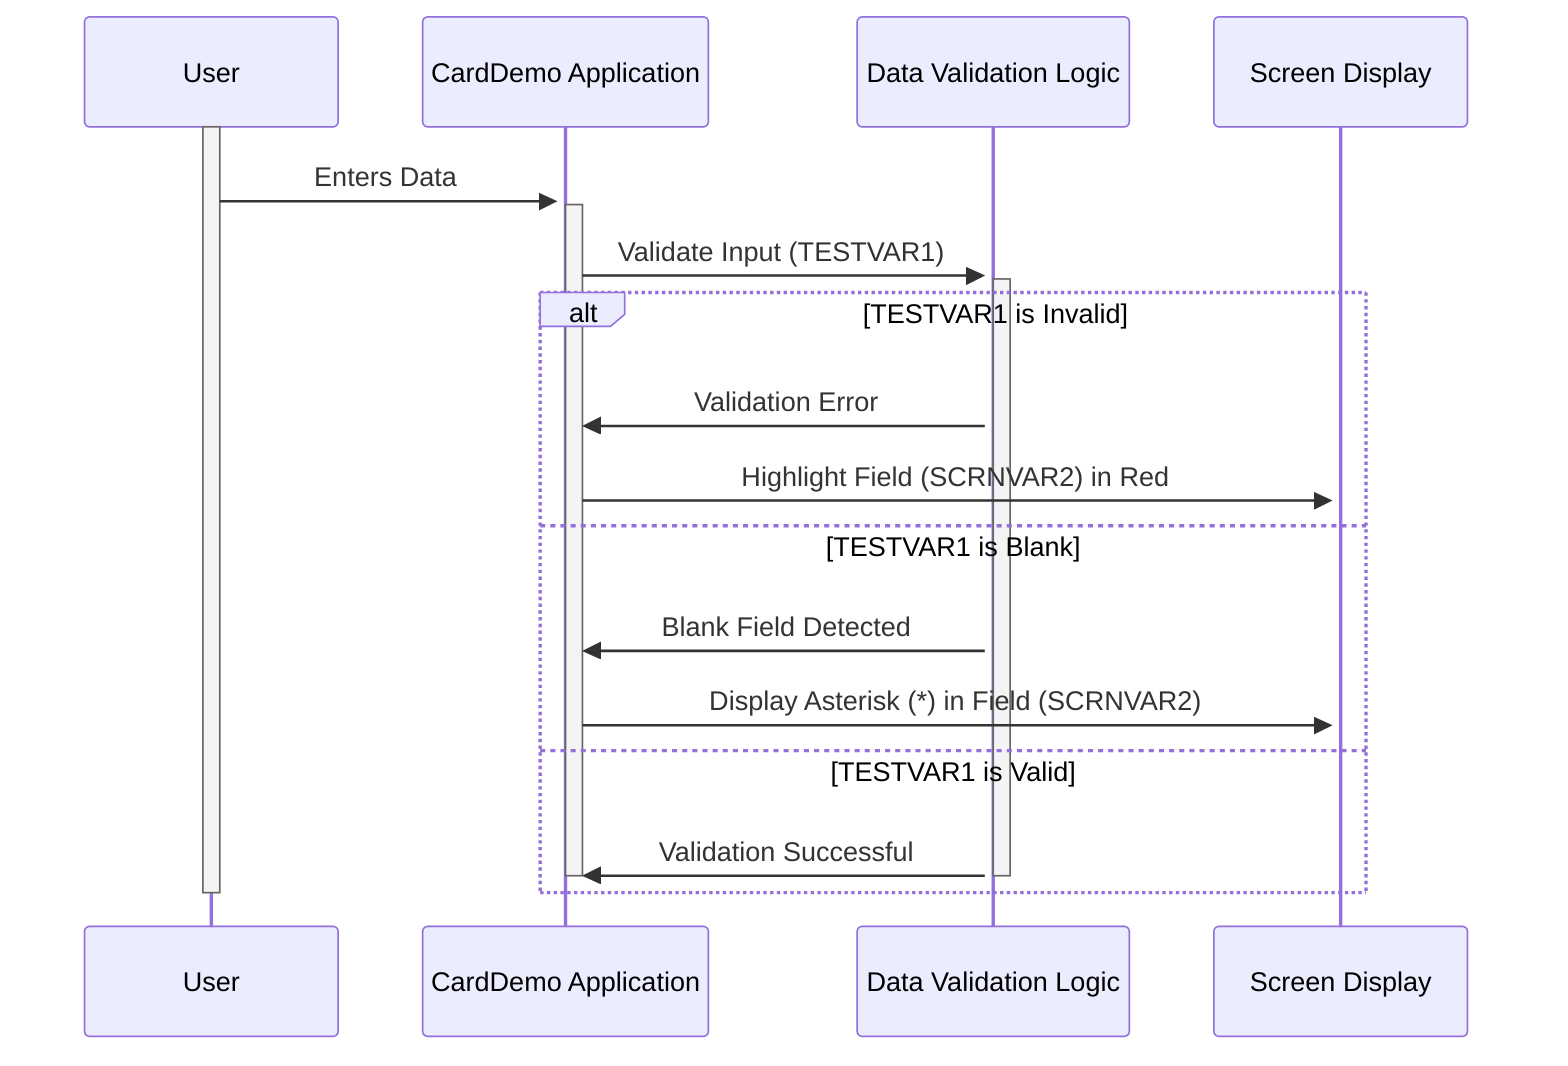 sequenceDiagram
    %%Indicates the Participants involved in the process
    participant User
    participant CardDemo Application
    participant Data Validation Logic
    participant Screen Display

    activate User
    User->>+CardDemo Application: Enters Data
    activate CardDemo Application
    CardDemo Application->>+Data Validation Logic: Validate Input (TESTVAR1)
    activate Data Validation Logic
    alt TESTVAR1 is Invalid
        Data Validation Logic->>CardDemo Application: Validation Error
        CardDemo Application->>+Screen Display: Highlight Field (SCRNVAR2) in Red
                    else TESTVAR1 is Blank
        Data Validation Logic->>CardDemo Application: Blank Field Detected
        CardDemo Application->>+Screen Display: Display Asterisk (*) in Field (SCRNVAR2)
                    else TESTVAR1 is Valid
        Data Validation Logic->>CardDemo Application: Validation Successful
        deactivate Data Validation Logic
        deactivate CardDemo Application
    end
    deactivate User